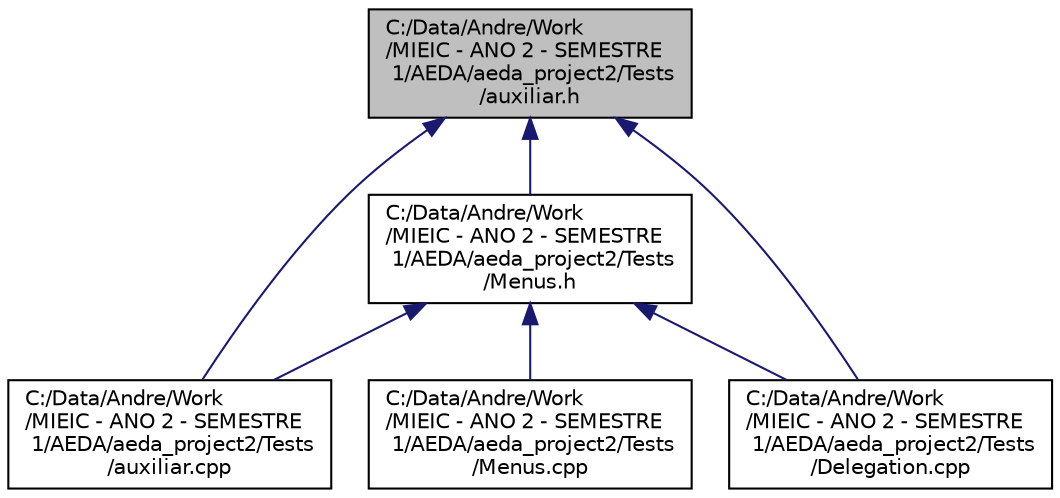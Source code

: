 digraph "C:/Data/Andre/Work/MIEIC - ANO 2 - SEMESTRE 1/AEDA/aeda_project2/Tests/auxiliar.h"
{
 // LATEX_PDF_SIZE
  edge [fontname="Helvetica",fontsize="10",labelfontname="Helvetica",labelfontsize="10"];
  node [fontname="Helvetica",fontsize="10",shape=record];
  Node1 [label="C:/Data/Andre/Work\l/MIEIC - ANO 2 - SEMESTRE\l 1/AEDA/aeda_project2/Tests\l/auxiliar.h",height=0.2,width=0.4,color="black", fillcolor="grey75", style="filled", fontcolor="black",tooltip=" "];
  Node1 -> Node2 [dir="back",color="midnightblue",fontsize="10",style="solid",fontname="Helvetica"];
  Node2 [label="C:/Data/Andre/Work\l/MIEIC - ANO 2 - SEMESTRE\l 1/AEDA/aeda_project2/Tests\l/auxiliar.cpp",height=0.2,width=0.4,color="black", fillcolor="white", style="filled",URL="$auxiliar_8cpp.html",tooltip=" "];
  Node1 -> Node3 [dir="back",color="midnightblue",fontsize="10",style="solid",fontname="Helvetica"];
  Node3 [label="C:/Data/Andre/Work\l/MIEIC - ANO 2 - SEMESTRE\l 1/AEDA/aeda_project2/Tests\l/Menus.h",height=0.2,width=0.4,color="black", fillcolor="white", style="filled",URL="$_menus_8h.html",tooltip=" "];
  Node3 -> Node2 [dir="back",color="midnightblue",fontsize="10",style="solid",fontname="Helvetica"];
  Node3 -> Node4 [dir="back",color="midnightblue",fontsize="10",style="solid",fontname="Helvetica"];
  Node4 [label="C:/Data/Andre/Work\l/MIEIC - ANO 2 - SEMESTRE\l 1/AEDA/aeda_project2/Tests\l/Delegation.cpp",height=0.2,width=0.4,color="black", fillcolor="white", style="filled",URL="$_delegation_8cpp.html",tooltip=" "];
  Node3 -> Node5 [dir="back",color="midnightblue",fontsize="10",style="solid",fontname="Helvetica"];
  Node5 [label="C:/Data/Andre/Work\l/MIEIC - ANO 2 - SEMESTRE\l 1/AEDA/aeda_project2/Tests\l/Menus.cpp",height=0.2,width=0.4,color="black", fillcolor="white", style="filled",URL="$_menus_8cpp.html",tooltip=" "];
  Node1 -> Node4 [dir="back",color="midnightblue",fontsize="10",style="solid",fontname="Helvetica"];
}
